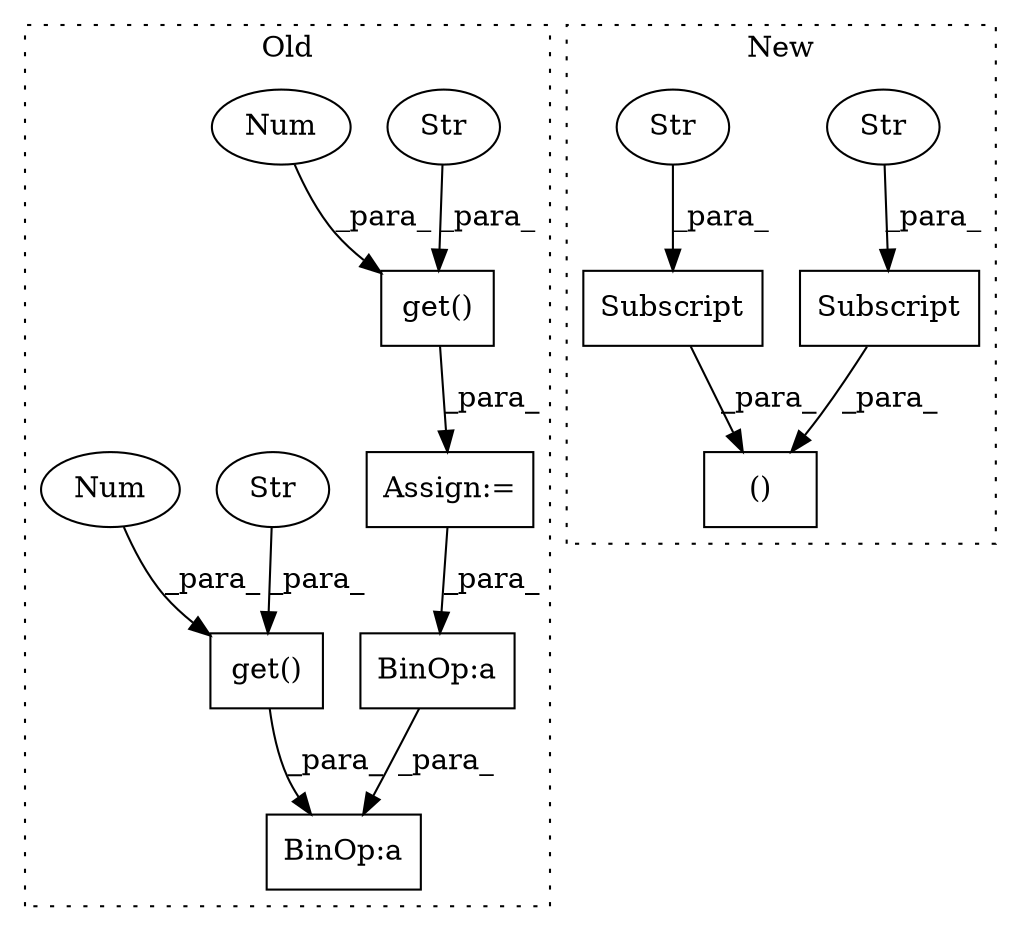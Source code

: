 digraph G {
subgraph cluster0 {
1 [label="get()" a="75" s="12925,12977" l="22,1" shape="box"];
3 [label="Str" a="66" s="12947" l="15" shape="ellipse"];
4 [label="Assign:=" a="68" s="12922" l="3" shape="box"];
5 [label="Num" a="76" s="12964" l="13" shape="ellipse"];
6 [label="BinOp:a" a="82" s="13225" l="3" shape="box"];
7 [label="BinOp:a" a="82" s="13208" l="3" shape="box"];
12 [label="get()" a="75" s="13006,13057" l="22,1" shape="box"];
13 [label="Str" a="66" s="13028" l="14" shape="ellipse"];
14 [label="Num" a="76" s="13044" l="13" shape="ellipse"];
label = "Old";
style="dotted";
}
subgraph cluster1 {
2 [label="()" a="54" s="12487" l="31" shape="box"];
8 [label="Subscript" a="63" s="12489,0" l="29,0" shape="box"];
9 [label="Str" a="66" s="12507" l="10" shape="ellipse"];
10 [label="Subscript" a="63" s="12457,0" l="30,0" shape="box"];
11 [label="Str" a="66" s="12475" l="11" shape="ellipse"];
label = "New";
style="dotted";
}
1 -> 4 [label="_para_"];
3 -> 1 [label="_para_"];
4 -> 7 [label="_para_"];
5 -> 1 [label="_para_"];
7 -> 6 [label="_para_"];
8 -> 2 [label="_para_"];
9 -> 8 [label="_para_"];
10 -> 2 [label="_para_"];
11 -> 10 [label="_para_"];
12 -> 6 [label="_para_"];
13 -> 12 [label="_para_"];
14 -> 12 [label="_para_"];
}